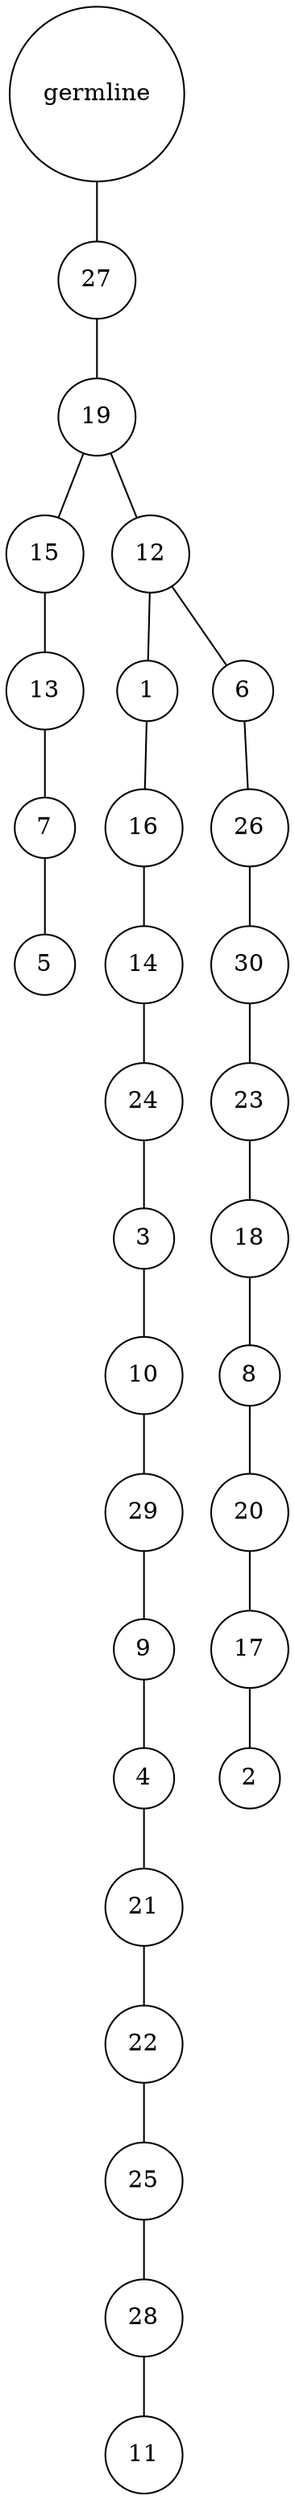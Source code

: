 graph {
	rankdir=UD;
	splines=line;
	node [shape=circle]
	"0x7f63151bd400" [label="germline"];
	"0x7f63151bd430" [label="27"];
	"0x7f63151bd400" -- "0x7f63151bd430" ;
	"0x7f63151bd460" [label="19"];
	"0x7f63151bd430" -- "0x7f63151bd460" ;
	"0x7f63151bd490" [label="15"];
	"0x7f63151bd460" -- "0x7f63151bd490" ;
	"0x7f63151bd4c0" [label="13"];
	"0x7f63151bd490" -- "0x7f63151bd4c0" ;
	"0x7f63151bd4f0" [label="7"];
	"0x7f63151bd4c0" -- "0x7f63151bd4f0" ;
	"0x7f63151bd520" [label="5"];
	"0x7f63151bd4f0" -- "0x7f63151bd520" ;
	"0x7f63151bd550" [label="12"];
	"0x7f63151bd460" -- "0x7f63151bd550" ;
	"0x7f63151bd580" [label="1"];
	"0x7f63151bd550" -- "0x7f63151bd580" ;
	"0x7f63151bd5b0" [label="16"];
	"0x7f63151bd580" -- "0x7f63151bd5b0" ;
	"0x7f63151bd5e0" [label="14"];
	"0x7f63151bd5b0" -- "0x7f63151bd5e0" ;
	"0x7f63151bd610" [label="24"];
	"0x7f63151bd5e0" -- "0x7f63151bd610" ;
	"0x7f63151bd640" [label="3"];
	"0x7f63151bd610" -- "0x7f63151bd640" ;
	"0x7f63151bd670" [label="10"];
	"0x7f63151bd640" -- "0x7f63151bd670" ;
	"0x7f63151bd6a0" [label="29"];
	"0x7f63151bd670" -- "0x7f63151bd6a0" ;
	"0x7f63151bd6d0" [label="9"];
	"0x7f63151bd6a0" -- "0x7f63151bd6d0" ;
	"0x7f63151bd700" [label="4"];
	"0x7f63151bd6d0" -- "0x7f63151bd700" ;
	"0x7f63151bd730" [label="21"];
	"0x7f63151bd700" -- "0x7f63151bd730" ;
	"0x7f63151bd760" [label="22"];
	"0x7f63151bd730" -- "0x7f63151bd760" ;
	"0x7f63151bd790" [label="25"];
	"0x7f63151bd760" -- "0x7f63151bd790" ;
	"0x7f63151bd7c0" [label="28"];
	"0x7f63151bd790" -- "0x7f63151bd7c0" ;
	"0x7f63151bd7f0" [label="11"];
	"0x7f63151bd7c0" -- "0x7f63151bd7f0" ;
	"0x7f63151bd820" [label="6"];
	"0x7f63151bd550" -- "0x7f63151bd820" ;
	"0x7f63151bd850" [label="26"];
	"0x7f63151bd820" -- "0x7f63151bd850" ;
	"0x7f63151bd880" [label="30"];
	"0x7f63151bd850" -- "0x7f63151bd880" ;
	"0x7f63151bd8b0" [label="23"];
	"0x7f63151bd880" -- "0x7f63151bd8b0" ;
	"0x7f63151bd8e0" [label="18"];
	"0x7f63151bd8b0" -- "0x7f63151bd8e0" ;
	"0x7f63151bd910" [label="8"];
	"0x7f63151bd8e0" -- "0x7f63151bd910" ;
	"0x7f63151bd940" [label="20"];
	"0x7f63151bd910" -- "0x7f63151bd940" ;
	"0x7f63151bd970" [label="17"];
	"0x7f63151bd940" -- "0x7f63151bd970" ;
	"0x7f63151bd9a0" [label="2"];
	"0x7f63151bd970" -- "0x7f63151bd9a0" ;
}
